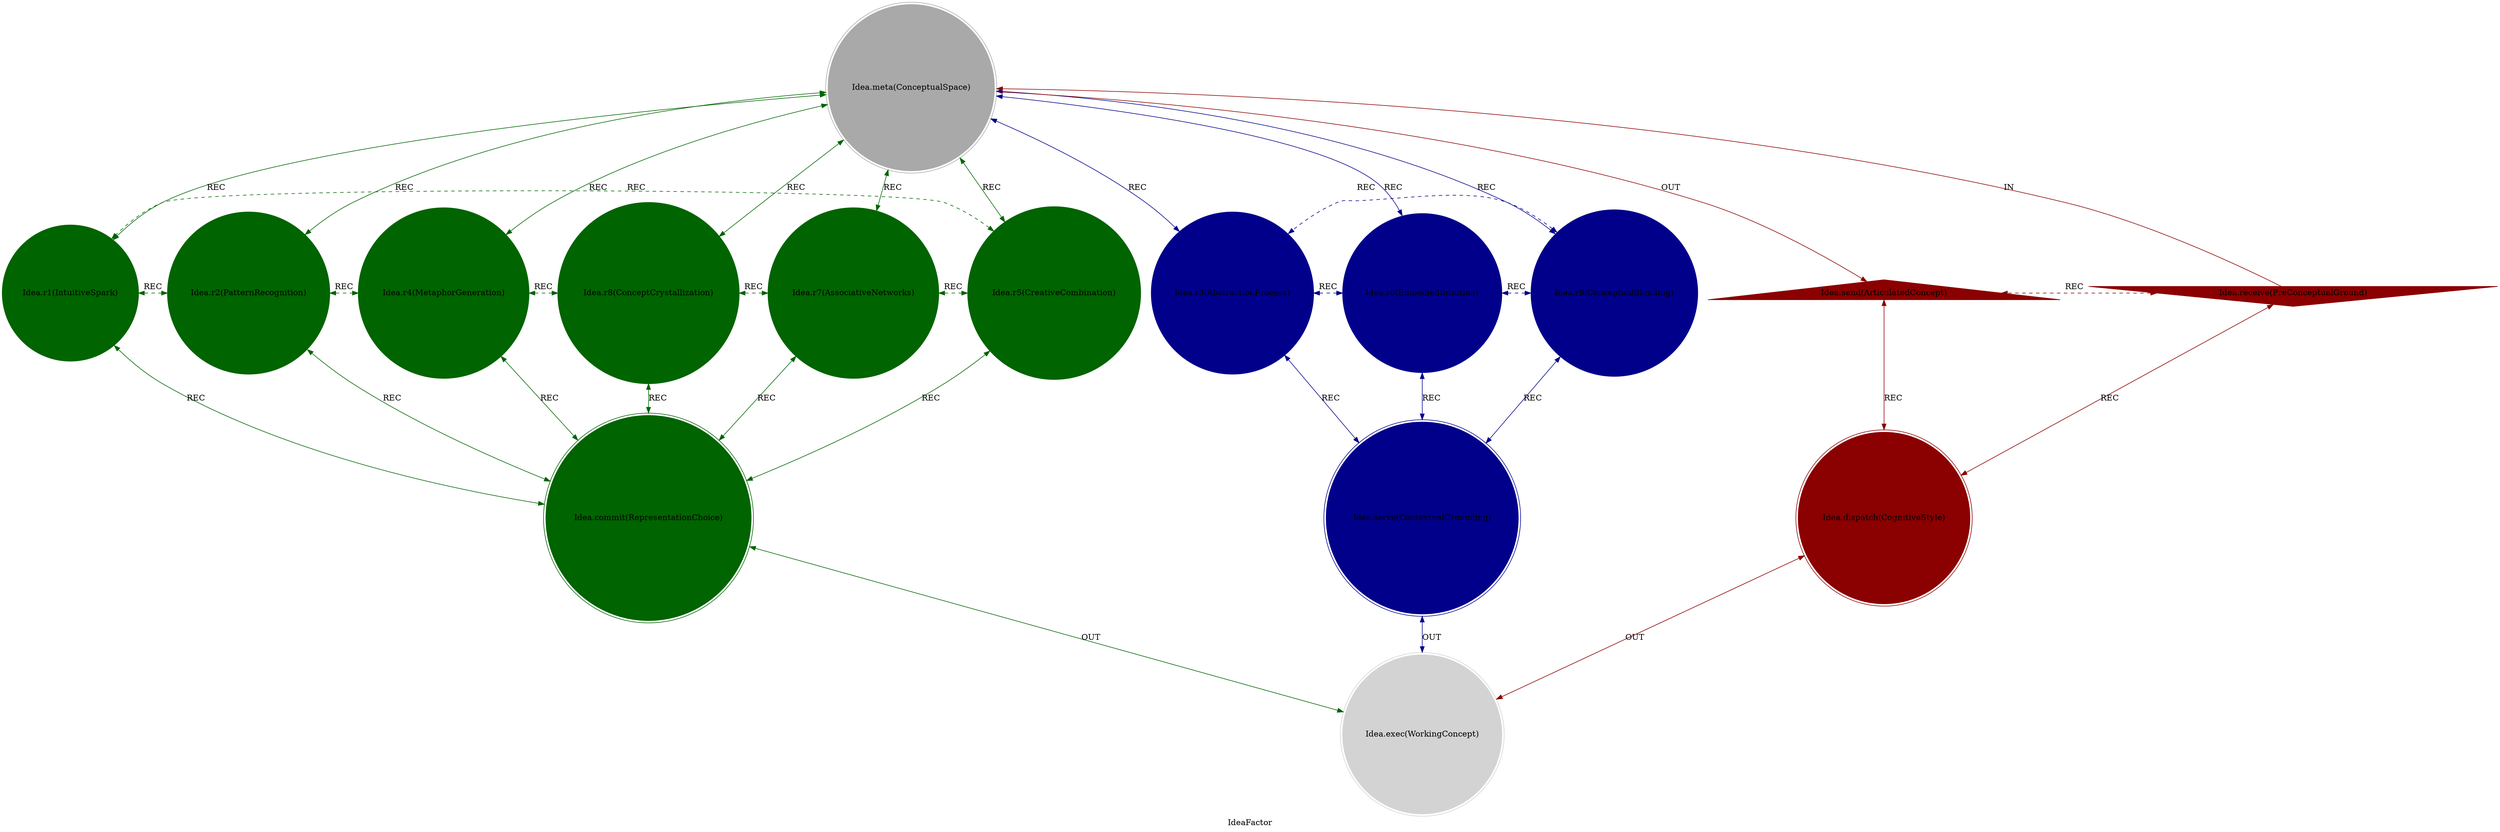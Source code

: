 strict digraph IdeaFactor {
    style = filled;
    color = lightgray;
    node [shape = circle; style = filled; color = lightgreen;];
    edge [color = darkgray;];
    label = "IdeaFactor";
    comment = "The primordial source of conceptual emergence. The domain where raw intuition, creative sparks, and abstract patterns crystallize into coherent concepts—before formalization, before mathematics, before language. The birthplace of all theories.";
    
    spark_0_idea_t [label = "Idea.meta(ConceptualSpace)";comment = "Abstract: The Principle of Mental Genesis. The meta-pattern that any coherent thought can emerge from the formless potential of mind—the parent of all ideas, intuitions, and creative insights across all domains.";shape = doublecircle;color = darkgray;];
    spark_1_idea_t [label = "Idea.r1(IntuitiveSpark)";comment = "Initiation: The Flash of Insight. The sudden, pre-verbal understanding that arrives unbidden—the 'Aha!' moment that precedes rational analysis, the gut feeling that contains profound truth.";color = darkgreen;];
    spark_2_idea_t [label = "Idea.r2(PatternRecognition)";comment = "Response: The Gestalt Formation. The mind's innate ability to detect structure in chaos—seeing faces in clouds, hearing melodies in noise, finding meaning in randomness through perceptual organization.";color = darkgreen;];
    spark_4_idea_t [label = "Idea.r4(MetaphorGeneration)";comment = "Integration: The Cross-Domain Mapping. The cognitive leap that connects disparate domains—'life is a journey', 'atoms are solar systems', creating understanding through analogical bridges.";color = darkgreen;];
    spark_8_idea_t [label = "Idea.r8(ConceptCrystallization)";comment = "Reflection: The Thought Solidification. The process where vague notions become clear concepts—the fog of intuition condensing into sharp, definable mental objects with boundaries and relationships.";color = darkgreen;];
    spark_7_idea_t [label = "Idea.r7(AssociativeNetworks)";comment = "Consolidation: The Mental Connectivity. The web-like structure of related ideas—memory associations, conceptual neighborhoods, and the cognitive pathways that link thoughts into systems.";color = darkgreen;];
    spark_5_idea_t [label = "Idea.r5(CreativeCombination)";comment = "Propagation: The Novel Synthesis. The generation of new ideas through recombination—'what if we combined X with Y?', the innovative merging of previously separate concepts.";color = darkgreen;];
    spark_3_idea_t [label = "Idea.r3(AbstractionProcess)";comment = "Thesis: The Essence Extraction. The mental operation that strips away details to reveal core principles—moving from specific instances to general patterns, from concrete to abstract.";color = darkblue;];
    spark_6_idea_t [label = "Idea.r6(EmbodiedIntuition)";comment = "Antithesis: The Grounded Knowing. The understanding that emerges from physical experience—muscle memory, gut feelings, and the wisdom of the body that precedes conscious reasoning.";color = darkblue;];
    spark_9_idea_t [label = "Idea.r9(ConceptualBlending)";comment = "Synthesis: The Integrated Understanding. The creation of new mental spaces by merging multiple domains—the birth of emergent concepts that transcend their source ideas.";color = darkblue;];
    spark_a_idea_t [label = "Idea.receive(PreConceptualGround)";comment = "Potential: The Formless Mental Substrate. The silent, undifferentiated awareness before thought arises—the ocean of potential from which all conceptual waves emerge.";shape = invtriangle;color = darkred;];
    spark_b_idea_t [label = "Idea.send(ArticulatedConcept)";comment = "Manifest: The Expressible Thought. The idea made communicable—concepts clothed in language, diagrams, or other representational forms ready for sharing and development.";shape = triangle;color = darkred;];
    spark_c_idea_t [label = "Idea.dispatch(CognitiveStyle)";comment = "Why-Who: The Thinking Pattern. The individual's characteristic approach to ideation—visual vs verbal, analytical vs intuitive, convergent vs divergent thinking styles.";shape = doublecircle;color = darkred;];
    spark_d_idea_t [label = "Idea.commit(RepresentationChoice)";comment = "What-How: The Expression Method. The specific medium for capturing the idea—words, equations, images, music, or physical models that give form to mental content.";shape = doublecircle;color = darkgreen;];
    spark_e_idea_t [label = "Idea.serve(ContextualGrounding)";comment = "When-Where: The Situational Framework. The personal, cultural, and historical context that shapes idea formation—the soil from which specific concepts grow.";shape = doublecircle;color = darkblue;];
    spark_f_idea_t [label = "Idea.exec(WorkingConcept)";comment = "Which-Closure: The Functional Idea. The concept in its operational form—ready for application, testing, and integration into larger systems of thought.";shape = doublecircle;color = lightgray;];
    
    spark_a_idea_t -> spark_0_idea_t [label = "IN"; comment = "Pre-conceptual ground gives rise to conceptual space"; color = darkred; constraint = false;];
    spark_0_idea_t -> spark_b_idea_t [label = "OUT"; comment = "Conceptual space generates articulated concepts"; color = darkred;];
    spark_0_idea_t -> spark_3_idea_t [label = "REC"; comment = "Conceptual space enables abstraction processes"; color = darkblue; dir = both;];
    spark_0_idea_t -> spark_6_idea_t [label = "REC"; comment = "Conceptual space incorporates embodied intuition"; color = darkblue; dir = both;];
    spark_0_idea_t -> spark_9_idea_t [label = "REC"; comment = "Conceptual space facilitates conceptual blending"; color = darkblue; dir = both;];
    spark_0_idea_t -> spark_1_idea_t [label = "REC"; comment = "Conceptual space hosts intuitive sparks"; color = darkgreen; dir = both;];
    spark_0_idea_t -> spark_2_idea_t [label = "REC"; comment = "Conceptual space supports pattern recognition"; color = darkgreen; dir = both;];
    spark_0_idea_t -> spark_4_idea_t [label = "REC"; comment = "Conceptual space enables metaphor generation"; color = darkgreen; dir = both;];
    spark_0_idea_t -> spark_8_idea_t [label = "REC"; comment = "Conceptual space allows concept crystallization"; color = darkgreen; dir = both;];
    spark_0_idea_t -> spark_7_idea_t [label = "REC"; comment = "Conceptual space contains associative networks"; color = darkgreen; dir = both;];
    spark_0_idea_t -> spark_5_idea_t [label = "REC"; comment = "Conceptual space fosters creative combination"; color = darkgreen; dir = both;];
    
    spark_a_idea_t -> spark_c_idea_t [label = "REC"; comment = "Pre-conceptual tendencies shape cognitive styles"; color = darkred; dir = both;];
    spark_b_idea_t -> spark_c_idea_t [label = "REC"; comment = "Articulated concepts reveal underlying thinking patterns"; color = darkred; dir = both;];
    spark_1_idea_t -> spark_d_idea_t [label = "REC"; comment = "Intuitive sparks seek appropriate representation"; color = darkgreen; dir = both;];
    spark_2_idea_t -> spark_d_idea_t [label = "REC"; comment = "Pattern recognition suggests representational forms"; color = darkgreen; dir = both;];
    spark_4_idea_t -> spark_d_idea_t [label = "REC"; comment = "Metaphors guide choice of expressive medium"; color = darkgreen; dir = both;];
    spark_8_idea_t -> spark_d_idea_t [label = "REC"; comment = "Crystallized concepts demand clear representation"; color = darkgreen; dir = both;];
    spark_7_idea_t -> spark_d_idea_t [label = "REC"; comment = "Associative networks influence expression methods"; color = darkgreen; dir = both;];
    spark_5_idea_t -> spark_d_idea_t [label = "REC"; comment = "Creative combinations require novel representations"; color = darkgreen; dir = both;];
    spark_3_idea_t -> spark_e_idea_t [label = "REC"; comment = "Abstraction processes are context-dependent"; color = darkblue; dir = both;];
    spark_6_idea_t -> spark_e_idea_t [label = "REC"; comment = "Embodied intuition is culturally and personally shaped"; color = darkblue; dir = both;];
    spark_9_idea_t -> spark_e_idea_t [label = "REC"; comment = "Conceptual blending operates within contextual frames"; color = darkblue; dir = both;];
    
    spark_1_idea_t -> spark_2_idea_t [label = "REC"; comment = "Intuitive sparks often manifest as pattern recognition"; color = darkgreen; dir = both; style = dashed; constraint = false;];
    spark_2_idea_t -> spark_4_idea_t [label = "REC"; comment = "Pattern recognition naturally leads to metaphor creation"; color = darkgreen; dir = both; style = dashed; constraint = false;];
    spark_4_idea_t -> spark_8_idea_t [label = "REC"; comment = "Metaphors facilitate concept crystallization"; color = darkgreen; dir = both; style = dashed; constraint = false;];
    spark_8_idea_t -> spark_7_idea_t [label = "REC"; comment = "Crystallized concepts form associative networks"; color = darkgreen; dir = both; style = dashed; constraint = false;];
    spark_7_idea_t -> spark_5_idea_t [label = "REC"; comment = "Associative networks enable creative combinations"; color = darkgreen; dir = both; style = dashed; constraint = false;];
    spark_5_idea_t -> spark_1_idea_t [label = "REC"; comment = "Creative combinations generate new intuitive sparks"; color = darkgreen; dir = both; style = dashed; constraint = false;];
    spark_3_idea_t -> spark_6_idea_t [label = "REC"; comment = "Abstract thinking grounds in embodied experience"; color = darkblue; dir = both; style = dashed; constraint = false;];
    spark_6_idea_t -> spark_9_idea_t [label = "REC"; comment = "Embodied intuition enables conceptual blending"; color = darkblue; dir = both; style = dashed; constraint = false;];
    spark_9_idea_t -> spark_3_idea_t [label = "REC"; comment = "Conceptual blending creates new abstractions"; color = darkblue; dir = both; style = dashed; constraint = false;];
    spark_a_idea_t -> spark_b_idea_t [label = "REC"; comment = "Pre-conceptual ground manifests as articulated concepts"; color = darkred; dir = both; style = dashed; constraint = false;];
    
    spark_c_idea_t -> spark_f_idea_t [label = "OUT"; comment = "Cognitive styles shape working concept formation"; color = darkred; dir = both;];
    spark_d_idea_t -> spark_f_idea_t [label = "OUT"; comment = "Representation choices determine working concept utility"; color = darkgreen; dir = both;];
    spark_e_idea_t -> spark_f_idea_t [label = "OUT"; comment = "Contextual grounding makes concepts practically applicable"; color = darkblue; dir = both;];
}